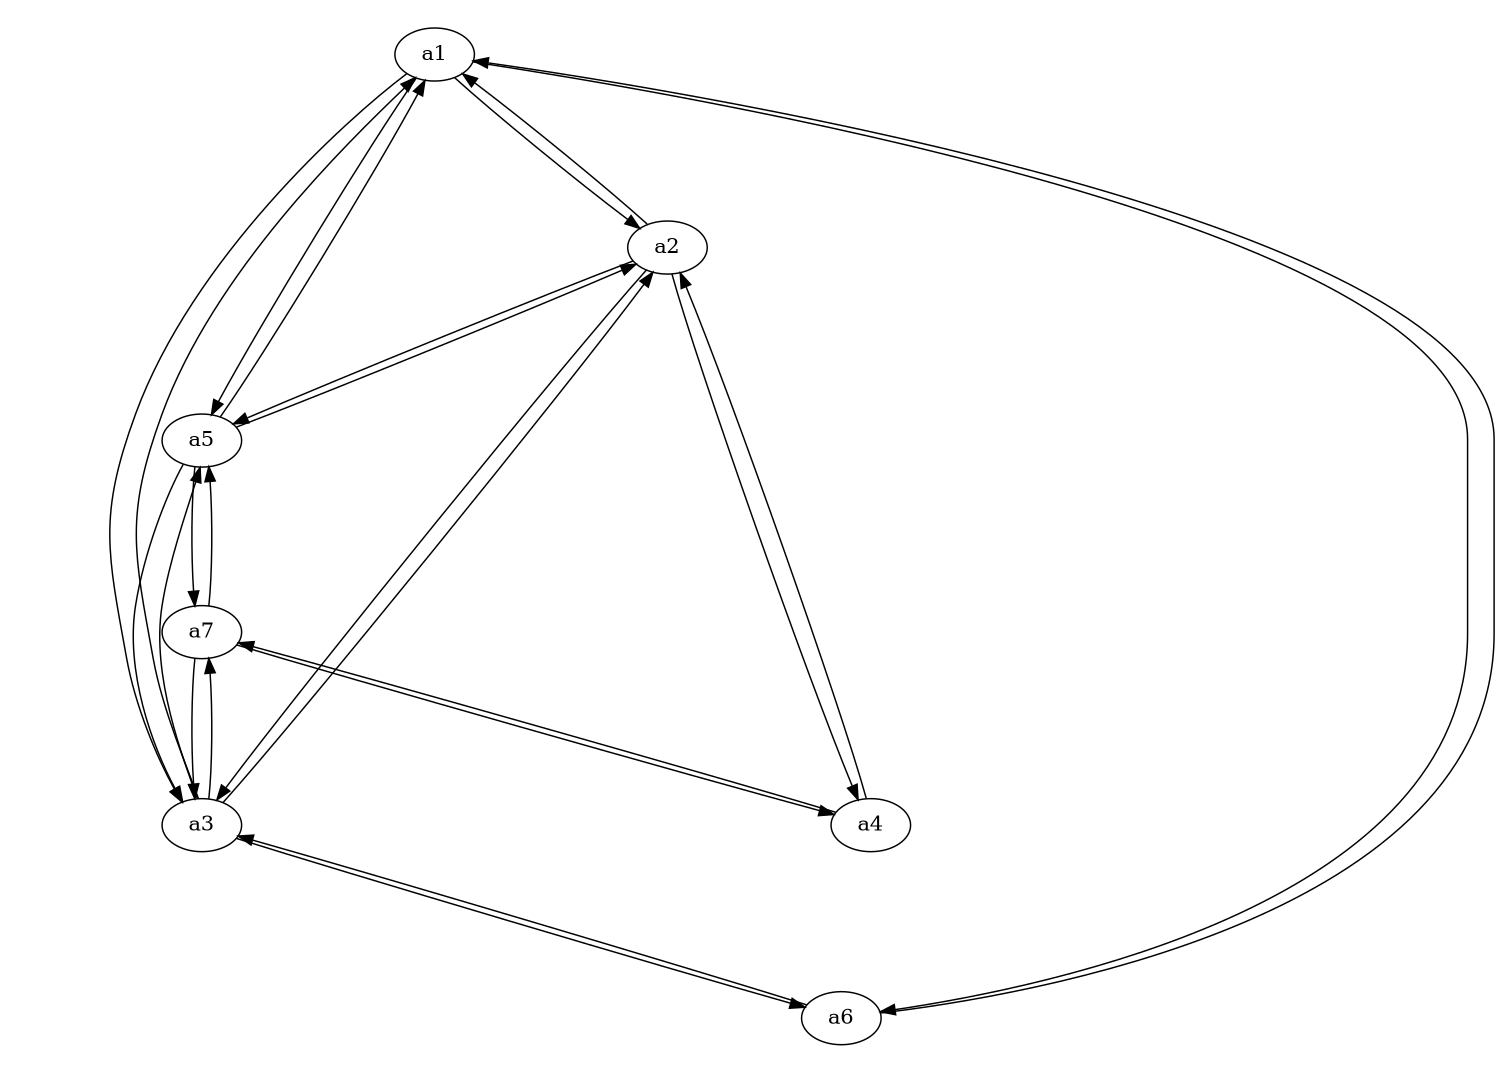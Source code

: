 digraph {
  size="10,10!";
  ratio="fill";
  a1;
  a2;
  a3;
  a4;
  a5;
  a6;
  a7;

  a1 -> a2;
  a1 -> a3;
  a1 -> a5;
  a1 -> a6;

  a2 -> a1;
  a2 -> a3;
  a2 -> a4;
  a2 -> a5;

  a3 -> a1;
  a3 -> a2;
  a3 -> a5;
  a3 -> a6;
  a3 -> a7;

  a4 -> a2;
  a4 -> a7;

  a5 -> a1;
  a5 -> a2;
  a5 -> a3;
  a5 -> a7;

  a6 -> a1;
  a6 -> a3;

  a7 -> a3;
  a7 -> a4;
  a7 -> a5;
}
